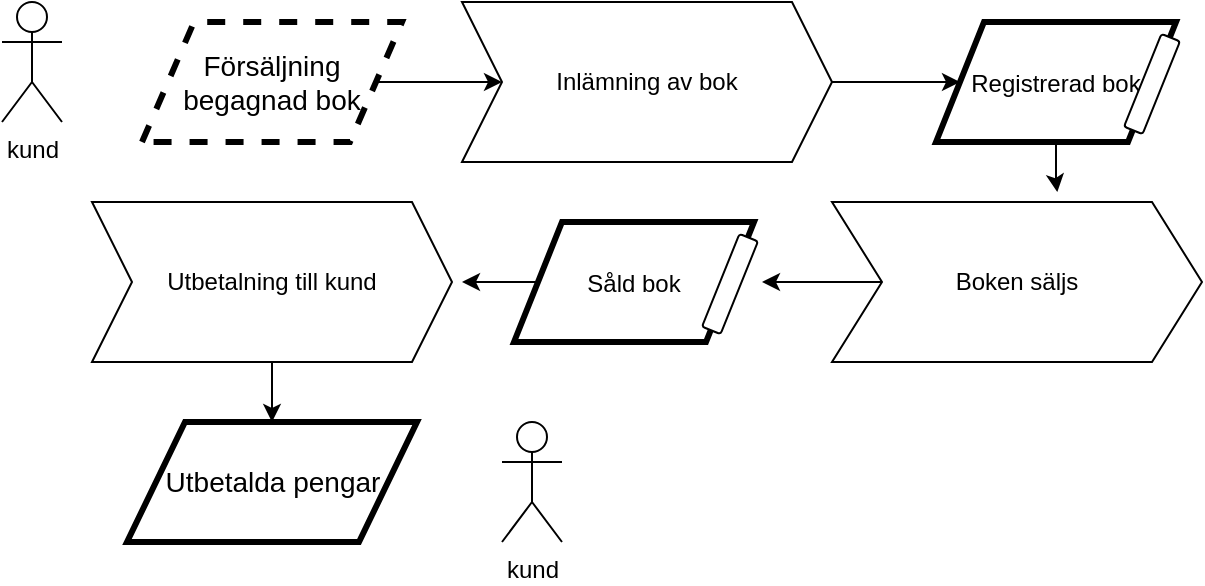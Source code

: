<mxfile version="20.8.23" type="github">
  <diagram id="C5RBs43oDa-KdzZeNtuy" name="Page-1">
    <mxGraphModel dx="1193" dy="770" grid="1" gridSize="10" guides="1" tooltips="1" connect="1" arrows="1" fold="1" page="1" pageScale="1" pageWidth="827" pageHeight="1169" math="0" shadow="0">
      <root>
        <mxCell id="WIyWlLk6GJQsqaUBKTNV-0" />
        <mxCell id="WIyWlLk6GJQsqaUBKTNV-1" parent="WIyWlLk6GJQsqaUBKTNV-0" />
        <mxCell id="y9yMcEhwj1ALGSsrE22c-5" value="kund" style="shape=umlActor;verticalLabelPosition=bottom;labelBackgroundColor=#ffffff;verticalAlign=top;html=1;outlineConnect=0;" vertex="1" parent="WIyWlLk6GJQsqaUBKTNV-1">
          <mxGeometry x="80" y="430" width="30" height="60" as="geometry" />
        </mxCell>
        <mxCell id="y9yMcEhwj1ALGSsrE22c-6" value="kund" style="shape=umlActor;verticalLabelPosition=bottom;labelBackgroundColor=#ffffff;verticalAlign=top;html=1;outlineConnect=0;" vertex="1" parent="WIyWlLk6GJQsqaUBKTNV-1">
          <mxGeometry x="330" y="640" width="30" height="60" as="geometry" />
        </mxCell>
        <mxCell id="y9yMcEhwj1ALGSsrE22c-9" style="edgeStyle=orthogonalEdgeStyle;rounded=0;orthogonalLoop=1;jettySize=auto;html=1;" edge="1" parent="WIyWlLk6GJQsqaUBKTNV-1" source="y9yMcEhwj1ALGSsrE22c-7" target="y9yMcEhwj1ALGSsrE22c-8">
          <mxGeometry relative="1" as="geometry" />
        </mxCell>
        <mxCell id="y9yMcEhwj1ALGSsrE22c-7" value="Försäljning begagnad bok" style="shape=parallelogram;perimeter=parallelogramPerimeter;whiteSpace=wrap;html=1;rounded=0;labelBackgroundColor=none;strokeWidth=3;fontSize=14;align=center;dashed=1;" vertex="1" parent="WIyWlLk6GJQsqaUBKTNV-1">
          <mxGeometry x="150" y="440" width="130" height="60" as="geometry" />
        </mxCell>
        <mxCell id="y9yMcEhwj1ALGSsrE22c-27" style="edgeStyle=orthogonalEdgeStyle;rounded=0;orthogonalLoop=1;jettySize=auto;html=1;entryX=0;entryY=0.5;entryDx=0;entryDy=0;" edge="1" parent="WIyWlLk6GJQsqaUBKTNV-1" source="y9yMcEhwj1ALGSsrE22c-8" target="y9yMcEhwj1ALGSsrE22c-24">
          <mxGeometry relative="1" as="geometry" />
        </mxCell>
        <mxCell id="y9yMcEhwj1ALGSsrE22c-8" value="Inlämning av bok" style="shape=step;perimeter=stepPerimeter;whiteSpace=wrap;html=1;fixedSize=1;" vertex="1" parent="WIyWlLk6GJQsqaUBKTNV-1">
          <mxGeometry x="310" y="430" width="185" height="80" as="geometry" />
        </mxCell>
        <mxCell id="y9yMcEhwj1ALGSsrE22c-35" style="edgeStyle=orthogonalEdgeStyle;rounded=0;orthogonalLoop=1;jettySize=auto;html=1;" edge="1" parent="WIyWlLk6GJQsqaUBKTNV-1" source="y9yMcEhwj1ALGSsrE22c-15">
          <mxGeometry relative="1" as="geometry">
            <mxPoint x="460" y="570" as="targetPoint" />
          </mxGeometry>
        </mxCell>
        <mxCell id="y9yMcEhwj1ALGSsrE22c-15" value="Boken säljs" style="shape=step;perimeter=stepPerimeter;whiteSpace=wrap;html=1;fixedSize=1;rotation=0;size=25;" vertex="1" parent="WIyWlLk6GJQsqaUBKTNV-1">
          <mxGeometry x="495" y="530" width="185" height="80" as="geometry" />
        </mxCell>
        <mxCell id="y9yMcEhwj1ALGSsrE22c-22" value="" style="group" vertex="1" connectable="0" parent="WIyWlLk6GJQsqaUBKTNV-1">
          <mxGeometry x="547" y="440" width="133" height="60" as="geometry" />
        </mxCell>
        <mxCell id="y9yMcEhwj1ALGSsrE22c-23" value="" style="group" vertex="1" connectable="0" parent="y9yMcEhwj1ALGSsrE22c-22">
          <mxGeometry width="133" height="60" as="geometry" />
        </mxCell>
        <mxCell id="y9yMcEhwj1ALGSsrE22c-24" value="&lt;font style=&quot;font-size: 12px&quot;&gt;Registrerad bok&lt;/font&gt;" style="shape=parallelogram;perimeter=parallelogramPerimeter;whiteSpace=wrap;html=1;rounded=0;labelBackgroundColor=none;strokeWidth=3;fontSize=14;align=center;" vertex="1" parent="y9yMcEhwj1ALGSsrE22c-23">
          <mxGeometry width="120" height="60" as="geometry" />
        </mxCell>
        <mxCell id="y9yMcEhwj1ALGSsrE22c-25" value="" style="rounded=1;whiteSpace=wrap;html=1;fontSize=14;rotation=292;" vertex="1" parent="y9yMcEhwj1ALGSsrE22c-23">
          <mxGeometry x="83" y="26" width="50" height="10" as="geometry" />
        </mxCell>
        <mxCell id="y9yMcEhwj1ALGSsrE22c-29" value="" style="group" vertex="1" connectable="0" parent="WIyWlLk6GJQsqaUBKTNV-1">
          <mxGeometry x="336" y="540" width="133" height="60" as="geometry" />
        </mxCell>
        <mxCell id="y9yMcEhwj1ALGSsrE22c-30" value="" style="group" vertex="1" connectable="0" parent="y9yMcEhwj1ALGSsrE22c-29">
          <mxGeometry width="133" height="60" as="geometry" />
        </mxCell>
        <mxCell id="y9yMcEhwj1ALGSsrE22c-45" style="edgeStyle=orthogonalEdgeStyle;rounded=0;orthogonalLoop=1;jettySize=auto;html=1;" edge="1" parent="y9yMcEhwj1ALGSsrE22c-30" source="y9yMcEhwj1ALGSsrE22c-31">
          <mxGeometry relative="1" as="geometry">
            <mxPoint x="-26" y="30" as="targetPoint" />
          </mxGeometry>
        </mxCell>
        <mxCell id="y9yMcEhwj1ALGSsrE22c-31" value="&lt;font style=&quot;font-size: 12px&quot;&gt;Såld bok&lt;/font&gt;" style="shape=parallelogram;perimeter=parallelogramPerimeter;whiteSpace=wrap;html=1;rounded=0;labelBackgroundColor=none;strokeWidth=3;fontSize=14;align=center;" vertex="1" parent="y9yMcEhwj1ALGSsrE22c-30">
          <mxGeometry width="120" height="60" as="geometry" />
        </mxCell>
        <mxCell id="y9yMcEhwj1ALGSsrE22c-32" value="" style="rounded=1;whiteSpace=wrap;html=1;fontSize=14;rotation=292;" vertex="1" parent="y9yMcEhwj1ALGSsrE22c-30">
          <mxGeometry x="83" y="26" width="50" height="10" as="geometry" />
        </mxCell>
        <mxCell id="y9yMcEhwj1ALGSsrE22c-46" style="edgeStyle=orthogonalEdgeStyle;rounded=0;orthogonalLoop=1;jettySize=auto;html=1;entryX=0.5;entryY=0;entryDx=0;entryDy=0;" edge="1" parent="WIyWlLk6GJQsqaUBKTNV-1" source="y9yMcEhwj1ALGSsrE22c-36" target="y9yMcEhwj1ALGSsrE22c-38">
          <mxGeometry relative="1" as="geometry" />
        </mxCell>
        <mxCell id="y9yMcEhwj1ALGSsrE22c-36" value="Utbetalning till kund" style="shape=step;perimeter=stepPerimeter;whiteSpace=wrap;html=1;fixedSize=1;" vertex="1" parent="WIyWlLk6GJQsqaUBKTNV-1">
          <mxGeometry x="125" y="530" width="180" height="80" as="geometry" />
        </mxCell>
        <mxCell id="y9yMcEhwj1ALGSsrE22c-37" style="edgeStyle=orthogonalEdgeStyle;rounded=0;orthogonalLoop=1;jettySize=auto;html=1;entryX=0.609;entryY=-0.062;entryDx=0;entryDy=0;entryPerimeter=0;" edge="1" parent="WIyWlLk6GJQsqaUBKTNV-1" source="y9yMcEhwj1ALGSsrE22c-24" target="y9yMcEhwj1ALGSsrE22c-15">
          <mxGeometry relative="1" as="geometry" />
        </mxCell>
        <mxCell id="y9yMcEhwj1ALGSsrE22c-38" value="Utbetalda pengar" style="shape=parallelogram;perimeter=parallelogramPerimeter;whiteSpace=wrap;html=1;rounded=0;labelBackgroundColor=none;strokeWidth=3;fontSize=14;align=center;" vertex="1" parent="WIyWlLk6GJQsqaUBKTNV-1">
          <mxGeometry x="142.5" y="640" width="145" height="60" as="geometry" />
        </mxCell>
      </root>
    </mxGraphModel>
  </diagram>
</mxfile>
